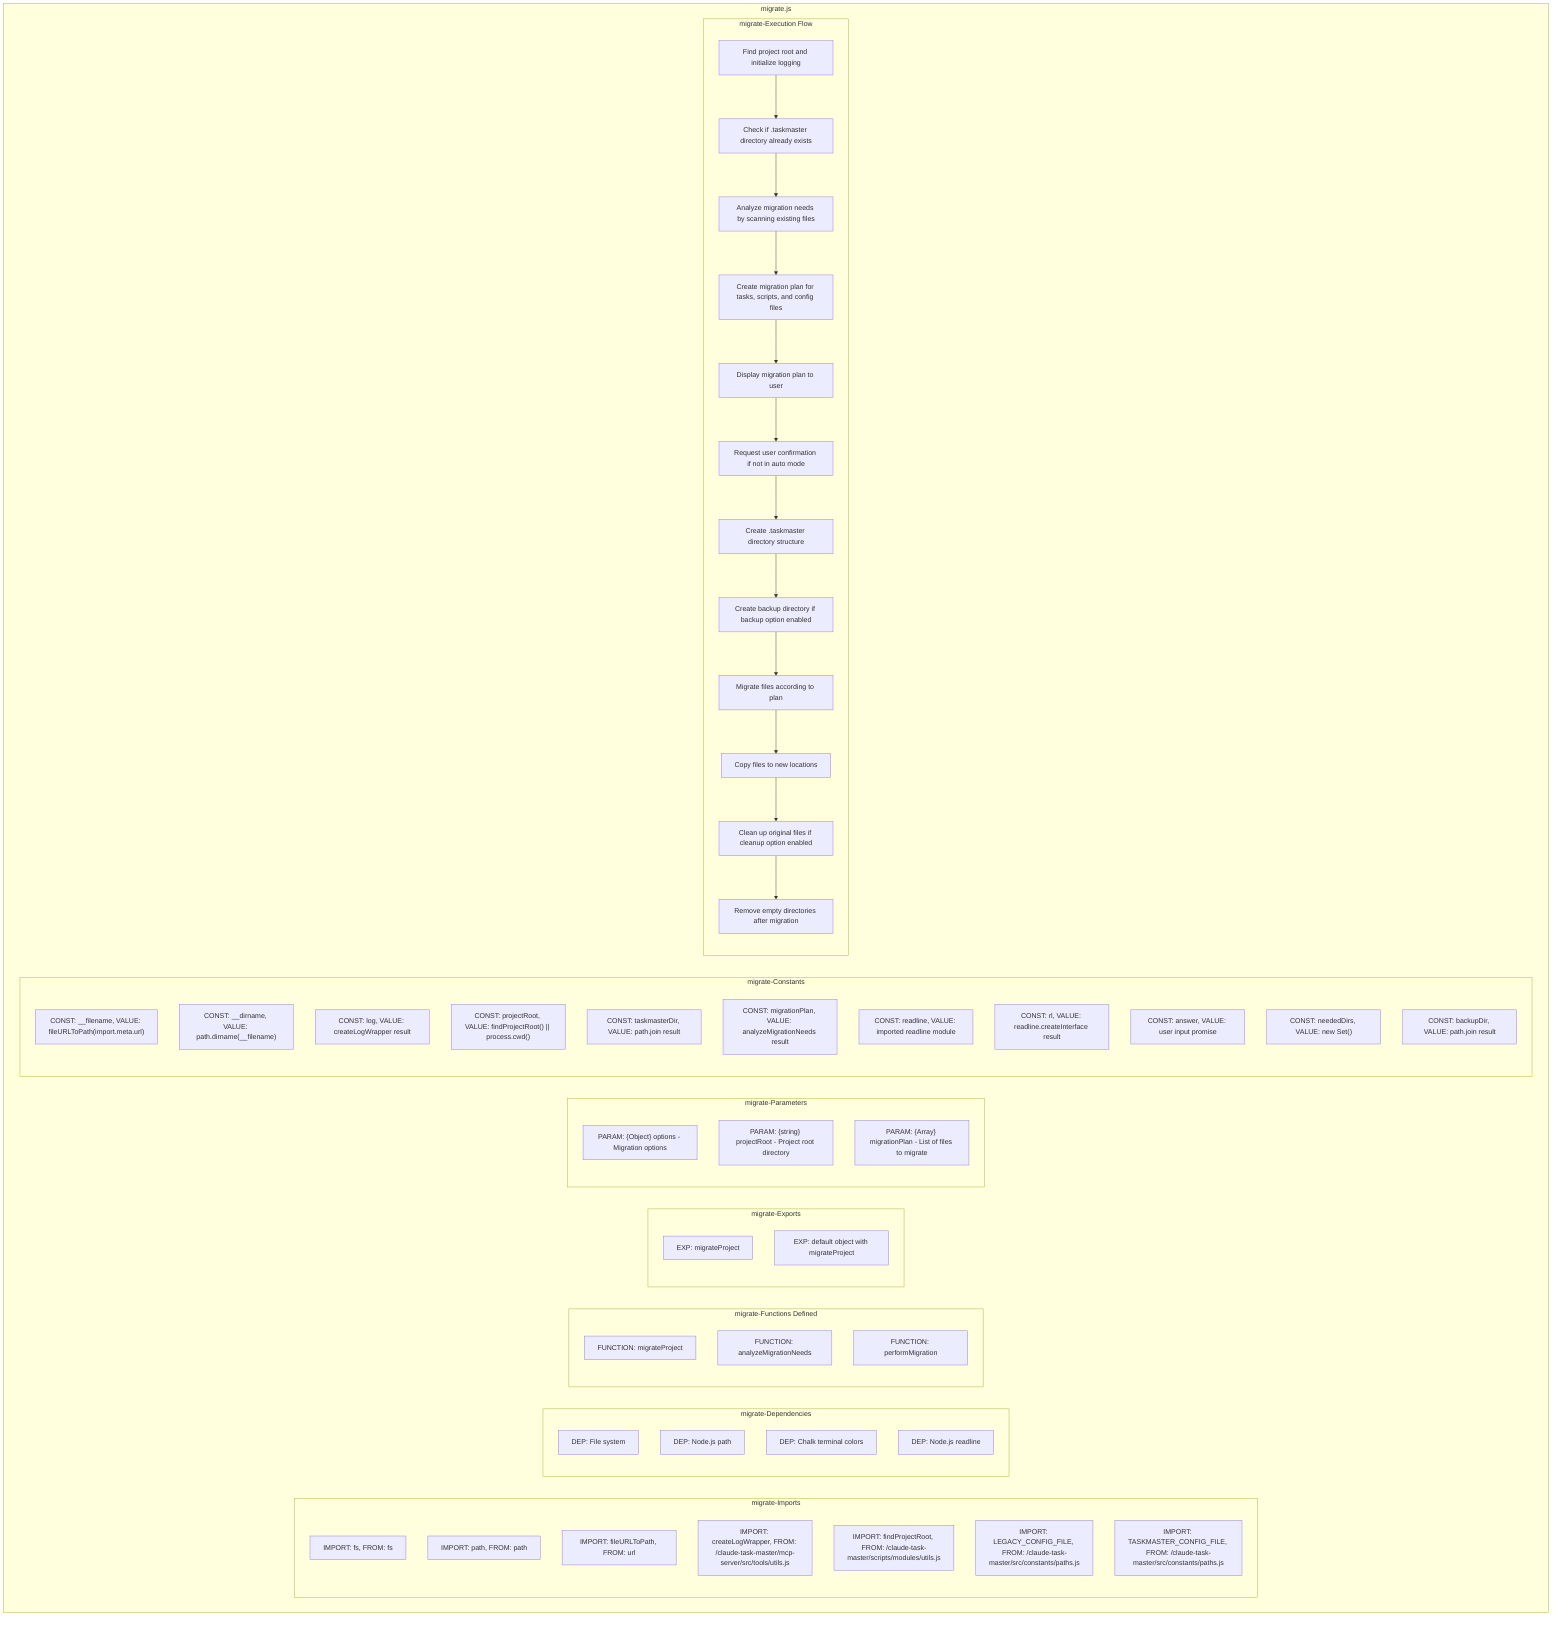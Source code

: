 flowchart TB
    subgraph migrate-Imports["migrate-Imports"]
        I1["IMPORT: fs, FROM: fs"]
        I2["IMPORT: path, FROM: path"]
        I4["IMPORT: fileURLToPath, FROM: url"]
        I5["IMPORT: createLogWrapper, FROM: /claude-task-master/mcp-server/src/tools/utils.js"]
        I6["IMPORT: findProjectRoot, FROM: /claude-task-master/scripts/modules/utils.js"]
        I7["IMPORT: LEGACY_CONFIG_FILE, FROM: /claude-task-master/src/constants/paths.js"]
        I8["IMPORT: TASKMASTER_CONFIG_FILE, FROM: /claude-task-master/src/constants/paths.js"]
    end
    subgraph migrate-Dependencies["migrate-Dependencies"]
        D1["DEP: File system"]
        D2["DEP: Node.js path"]
        D3["DEP: Chalk terminal colors"]
        D4["DEP: Node.js readline"]
    end
    subgraph migrate-FunctionsDefined["migrate-Functions Defined"]
        FU1["FUNCTION: migrateProject"]
        FU2["FUNCTION: analyzeMigrationNeeds"]
        FU3["FUNCTION: performMigration"]
    end
    subgraph migrate-Exports["migrate-Exports"]
        E1["EXP: migrateProject"]
        E2["EXP: default object with migrateProject"]
    end
    subgraph migrate-Parameters["migrate-Parameters"]
        P1["PARAM: {Object} options - Migration options"]
        P2["PARAM: {string} projectRoot - Project root directory"]
        P3["PARAM: {Array} migrationPlan - List of files to migrate"]
    end
    subgraph migrate-Constants["migrate-Constants"]
        C1["CONST: __filename, VALUE: fileURLToPath(import.meta.url)"]
        C2["CONST: __dirname, VALUE: path.dirname(__filename)"]
        C3["CONST: log, VALUE: createLogWrapper result"]
        C4["CONST: projectRoot, VALUE: findProjectRoot() || process.cwd()"]
        C5["CONST: taskmasterDir, VALUE: path.join result"]
        C6["CONST: migrationPlan, VALUE: analyzeMigrationNeeds result"]
        C7["CONST: readline, VALUE: imported readline module"]
        C8["CONST: rl, VALUE: readline.createInterface result"]
        C9["CONST: answer, VALUE: user input promise"]
        C10["CONST: neededDirs, VALUE: new Set()"]
        C11["CONST: backupDir, VALUE: path.join result"]
    end
    subgraph migrate-ExecutionFlow["migrate-Execution Flow"]
        FL1["Find project root and initialize logging"]
        FL2["Check if .taskmaster directory already exists"]
        FL3["Analyze migration needs by scanning existing files"]
        FL4["Create migration plan for tasks, scripts, and config files"]
        FL5["Display migration plan to user"]
        FL6["Request user confirmation if not in auto mode"]
        FL7["Create .taskmaster directory structure"]
        FL8["Create backup directory if backup option enabled"]
        FL9["Migrate files according to plan"]
        FL10["Copy files to new locations"]
        FL11["Clean up original files if cleanup option enabled"]
        FL12["Remove empty directories after migration"]
    end
    subgraph migrate["migrate.js"]
        migrate-Imports
        migrate-Dependencies
        migrate-FunctionsDefined
        migrate-Exports
        migrate-Parameters
        migrate-Constants
        migrate-ExecutionFlow
    end
    FL1 --> FL2
    FL2 --> FL3
    FL3 --> FL4
    FL4 --> FL5
    FL5 --> FL6
    FL6 --> FL7
    FL7 --> FL8
    FL8 --> FL9
    FL9 --> FL10
    FL10 --> FL11
    FL11 --> FL12